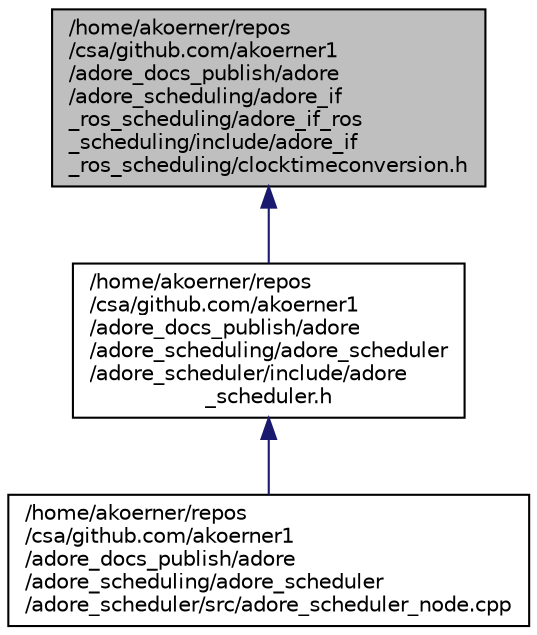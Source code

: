 digraph "/home/akoerner/repos/csa/github.com/akoerner1/adore_docs_publish/adore/adore_scheduling/adore_if_ros_scheduling/adore_if_ros_scheduling/include/adore_if_ros_scheduling/clocktimeconversion.h"
{
 // LATEX_PDF_SIZE
  edge [fontname="Helvetica",fontsize="10",labelfontname="Helvetica",labelfontsize="10"];
  node [fontname="Helvetica",fontsize="10",shape=record];
  Node1 [label="/home/akoerner/repos\l/csa/github.com/akoerner1\l/adore_docs_publish/adore\l/adore_scheduling/adore_if\l_ros_scheduling/adore_if_ros\l_scheduling/include/adore_if\l_ros_scheduling/clocktimeconversion.h",height=0.2,width=0.4,color="black", fillcolor="grey75", style="filled", fontcolor="black",tooltip=" "];
  Node1 -> Node2 [dir="back",color="midnightblue",fontsize="10",style="solid",fontname="Helvetica"];
  Node2 [label="/home/akoerner/repos\l/csa/github.com/akoerner1\l/adore_docs_publish/adore\l/adore_scheduling/adore_scheduler\l/adore_scheduler/include/adore\l_scheduler.h",height=0.2,width=0.4,color="black", fillcolor="white", style="filled",URL="$adore__scheduler_8h.html",tooltip=" "];
  Node2 -> Node3 [dir="back",color="midnightblue",fontsize="10",style="solid",fontname="Helvetica"];
  Node3 [label="/home/akoerner/repos\l/csa/github.com/akoerner1\l/adore_docs_publish/adore\l/adore_scheduling/adore_scheduler\l/adore_scheduler/src/adore_scheduler_node.cpp",height=0.2,width=0.4,color="black", fillcolor="white", style="filled",URL="$adore__scheduler__node_8cpp.html",tooltip=" "];
}
